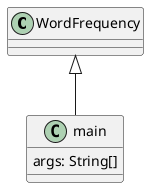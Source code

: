 @startuml
'https://plantuml.com/class-diagram

class WordFrequency
class main{
    args: String[]
}

WordFrequency <|-- main

@enduml